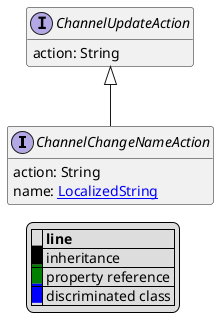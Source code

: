 @startuml

hide empty fields
hide empty methods
legend
|= |= line |
|<back:black>   </back>| inheritance |
|<back:green>   </back>| property reference |
|<back:blue>   </back>| discriminated class |
endlegend
interface ChannelChangeNameAction [[ChannelChangeNameAction.svg]] extends ChannelUpdateAction {
    action: String
    name: [[LocalizedString.svg LocalizedString]]
}
interface ChannelUpdateAction [[ChannelUpdateAction.svg]]  {
    action: String
}





@enduml
